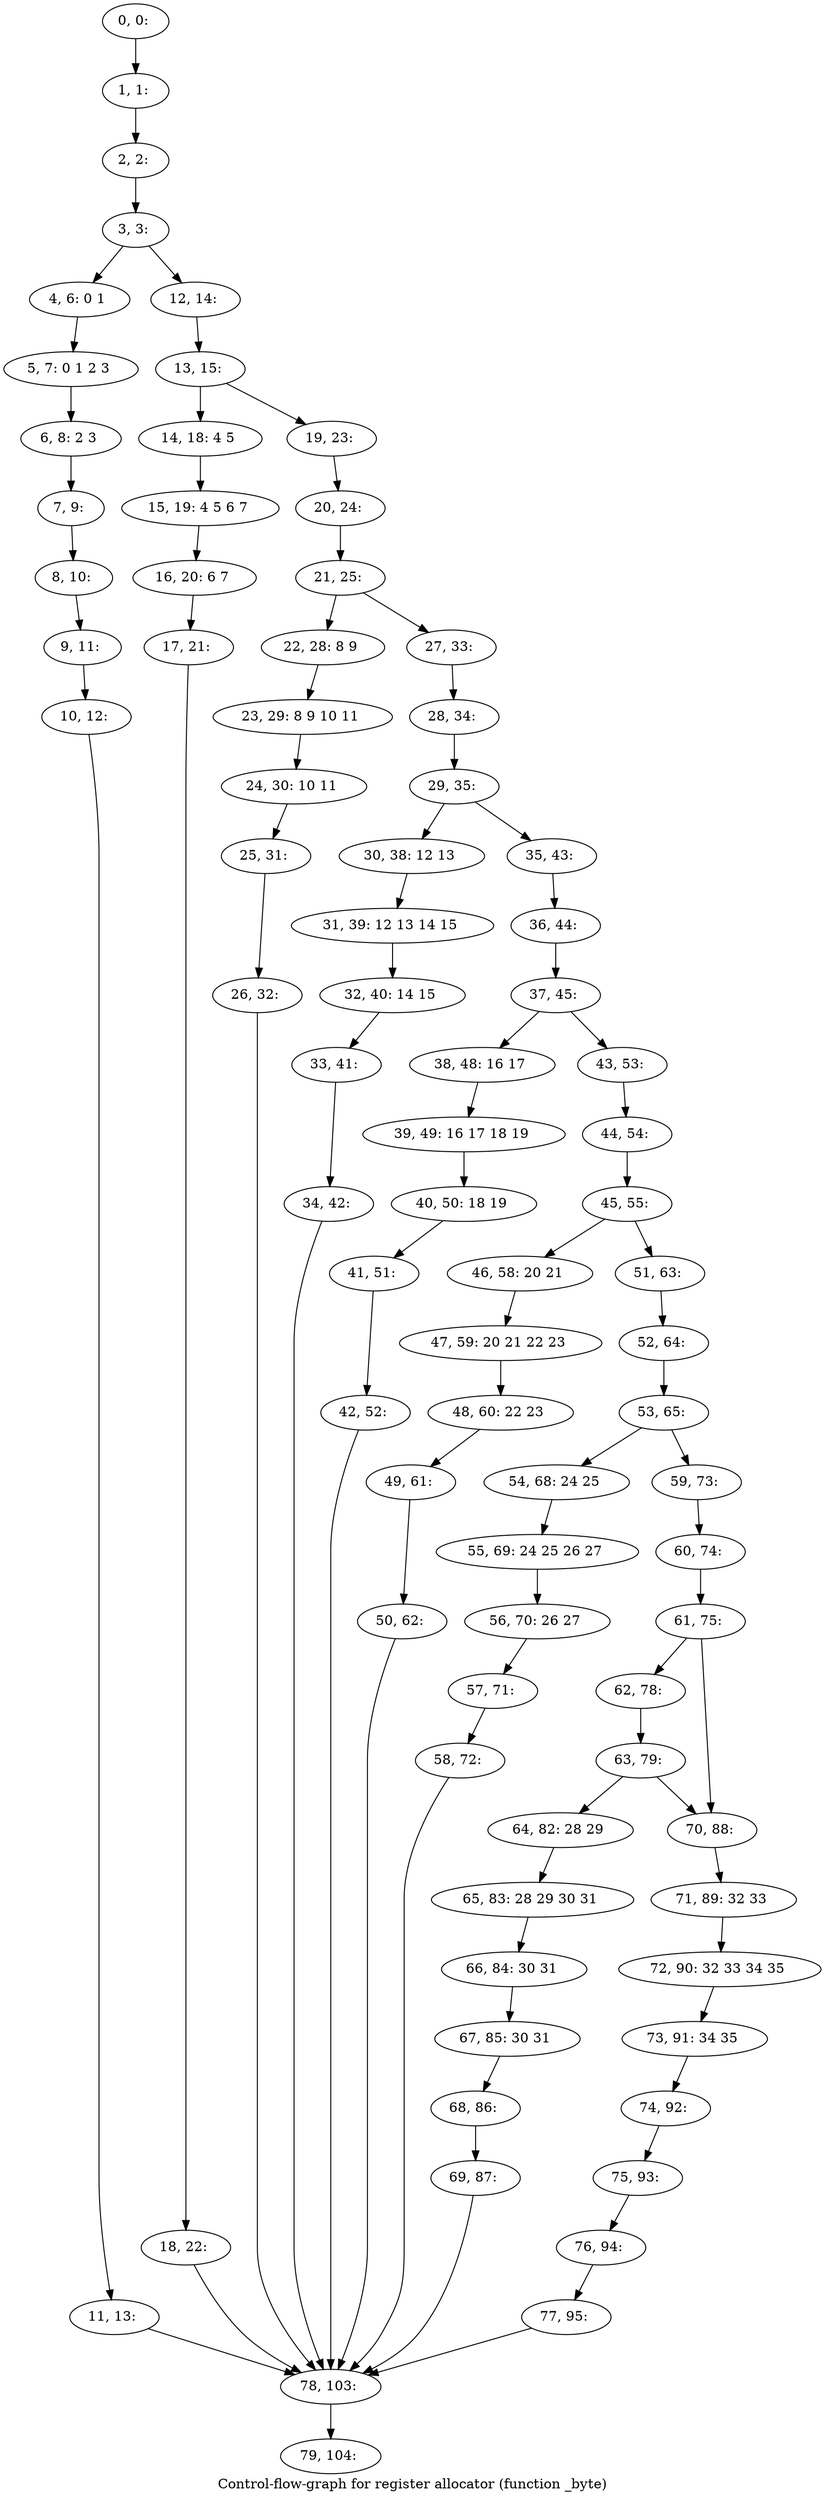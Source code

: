 digraph G {
graph [label="Control-flow-graph for register allocator (function _byte)"]
0[label="0, 0: "];
1[label="1, 1: "];
2[label="2, 2: "];
3[label="3, 3: "];
4[label="4, 6: 0 1 "];
5[label="5, 7: 0 1 2 3 "];
6[label="6, 8: 2 3 "];
7[label="7, 9: "];
8[label="8, 10: "];
9[label="9, 11: "];
10[label="10, 12: "];
11[label="11, 13: "];
12[label="12, 14: "];
13[label="13, 15: "];
14[label="14, 18: 4 5 "];
15[label="15, 19: 4 5 6 7 "];
16[label="16, 20: 6 7 "];
17[label="17, 21: "];
18[label="18, 22: "];
19[label="19, 23: "];
20[label="20, 24: "];
21[label="21, 25: "];
22[label="22, 28: 8 9 "];
23[label="23, 29: 8 9 10 11 "];
24[label="24, 30: 10 11 "];
25[label="25, 31: "];
26[label="26, 32: "];
27[label="27, 33: "];
28[label="28, 34: "];
29[label="29, 35: "];
30[label="30, 38: 12 13 "];
31[label="31, 39: 12 13 14 15 "];
32[label="32, 40: 14 15 "];
33[label="33, 41: "];
34[label="34, 42: "];
35[label="35, 43: "];
36[label="36, 44: "];
37[label="37, 45: "];
38[label="38, 48: 16 17 "];
39[label="39, 49: 16 17 18 19 "];
40[label="40, 50: 18 19 "];
41[label="41, 51: "];
42[label="42, 52: "];
43[label="43, 53: "];
44[label="44, 54: "];
45[label="45, 55: "];
46[label="46, 58: 20 21 "];
47[label="47, 59: 20 21 22 23 "];
48[label="48, 60: 22 23 "];
49[label="49, 61: "];
50[label="50, 62: "];
51[label="51, 63: "];
52[label="52, 64: "];
53[label="53, 65: "];
54[label="54, 68: 24 25 "];
55[label="55, 69: 24 25 26 27 "];
56[label="56, 70: 26 27 "];
57[label="57, 71: "];
58[label="58, 72: "];
59[label="59, 73: "];
60[label="60, 74: "];
61[label="61, 75: "];
62[label="62, 78: "];
63[label="63, 79: "];
64[label="64, 82: 28 29 "];
65[label="65, 83: 28 29 30 31 "];
66[label="66, 84: 30 31 "];
67[label="67, 85: 30 31 "];
68[label="68, 86: "];
69[label="69, 87: "];
70[label="70, 88: "];
71[label="71, 89: 32 33 "];
72[label="72, 90: 32 33 34 35 "];
73[label="73, 91: 34 35 "];
74[label="74, 92: "];
75[label="75, 93: "];
76[label="76, 94: "];
77[label="77, 95: "];
78[label="78, 103: "];
79[label="79, 104: "];
0->1 ;
1->2 ;
2->3 ;
3->4 ;
3->12 ;
4->5 ;
5->6 ;
6->7 ;
7->8 ;
8->9 ;
9->10 ;
10->11 ;
11->78 ;
12->13 ;
13->14 ;
13->19 ;
14->15 ;
15->16 ;
16->17 ;
17->18 ;
18->78 ;
19->20 ;
20->21 ;
21->22 ;
21->27 ;
22->23 ;
23->24 ;
24->25 ;
25->26 ;
26->78 ;
27->28 ;
28->29 ;
29->30 ;
29->35 ;
30->31 ;
31->32 ;
32->33 ;
33->34 ;
34->78 ;
35->36 ;
36->37 ;
37->38 ;
37->43 ;
38->39 ;
39->40 ;
40->41 ;
41->42 ;
42->78 ;
43->44 ;
44->45 ;
45->46 ;
45->51 ;
46->47 ;
47->48 ;
48->49 ;
49->50 ;
50->78 ;
51->52 ;
52->53 ;
53->54 ;
53->59 ;
54->55 ;
55->56 ;
56->57 ;
57->58 ;
58->78 ;
59->60 ;
60->61 ;
61->62 ;
61->70 ;
62->63 ;
63->64 ;
63->70 ;
64->65 ;
65->66 ;
66->67 ;
67->68 ;
68->69 ;
69->78 ;
70->71 ;
71->72 ;
72->73 ;
73->74 ;
74->75 ;
75->76 ;
76->77 ;
77->78 ;
78->79 ;
}
